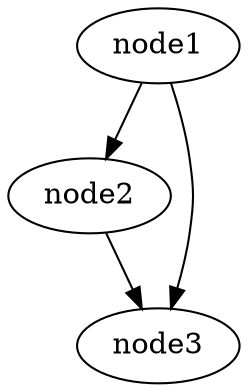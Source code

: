 digraph G {
  graph [name="parallel1-compact"]
node1 [label=node1];
node2 [label=node2];
node3 [label=node3];
node1->node3 ;
node1->node2 ;
node2->node3 ;
}
